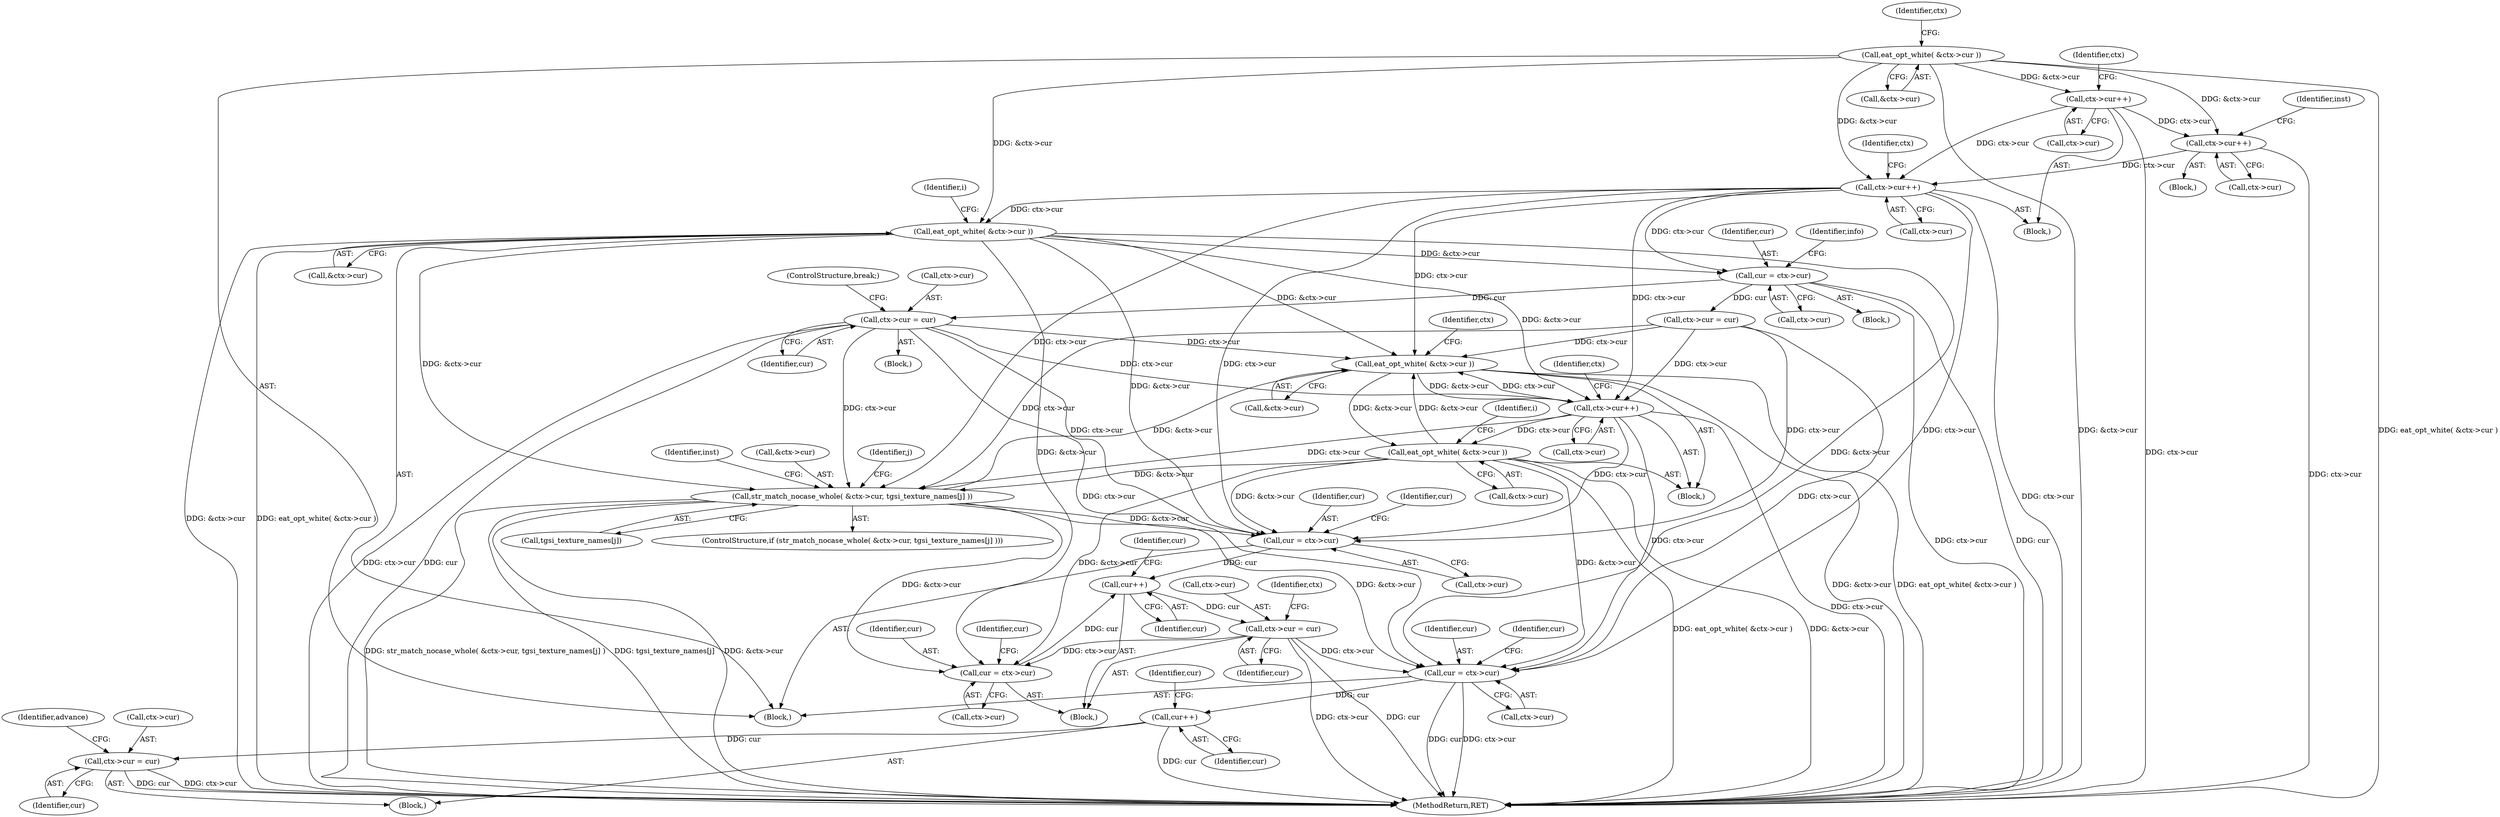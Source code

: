 digraph "0_virglrenderer_28894a30a17a84529be102b21118e55d6c9f23fa@pointer" {
"1000288" [label="(Call,ctx->cur = cur)"];
"1000256" [label="(Call,cur = ctx->cur)"];
"1000237" [label="(Call,ctx->cur++)"];
"1000156" [label="(Call,ctx->cur++)"];
"1000120" [label="(Call,eat_opt_white( &ctx->cur ))"];
"1000144" [label="(Call,ctx->cur++)"];
"1000241" [label="(Call,eat_opt_white( &ctx->cur ))"];
"1000407" [label="(Call,eat_opt_white( &ctx->cur ))"];
"1000425" [label="(Call,ctx->cur++)"];
"1000429" [label="(Call,eat_opt_white( &ctx->cur ))"];
"1000495" [label="(Call,str_match_nocase_whole( &ctx->cur, tgsi_texture_names[j] ))"];
"1000529" [label="(Call,cur = ctx->cur)"];
"1000554" [label="(Call,cur++)"];
"1000559" [label="(Call,ctx->cur = cur)"];
"1000576" [label="(Call,cur = ctx->cur)"];
"1000591" [label="(Call,cur = ctx->cur)"];
"1000610" [label="(Call,cur++)"];
"1000642" [label="(Call,ctx->cur = cur)"];
"1000258" [label="(Call,ctx->cur)"];
"1000262" [label="(Identifier,info)"];
"1000576" [label="(Call,cur = ctx->cur)"];
"1000432" [label="(Identifier,ctx)"];
"1000129" [label="(Identifier,ctx)"];
"1000430" [label="(Call,&ctx->cur)"];
"1000610" [label="(Call,cur++)"];
"1000558" [label="(Identifier,cur)"];
"1000238" [label="(Call,ctx->cur)"];
"1000155" [label="(Block,)"];
"1000496" [label="(Call,&ctx->cur)"];
"1000425" [label="(Call,ctx->cur++)"];
"1000563" [label="(Identifier,cur)"];
"1000578" [label="(Call,ctx->cur)"];
"1000237" [label="(Call,ctx->cur++)"];
"1000426" [label="(Call,ctx->cur)"];
"1000255" [label="(Block,)"];
"1000536" [label="(Identifier,cur)"];
"1000553" [label="(Block,)"];
"1000408" [label="(Call,&ctx->cur)"];
"1000507" [label="(Identifier,inst)"];
"1000492" [label="(Identifier,j)"];
"1000642" [label="(Call,ctx->cur = cur)"];
"1000145" [label="(Call,ctx->cur)"];
"1000648" [label="(Identifier,advance)"];
"1000583" [label="(Identifier,cur)"];
"1000646" [label="(Identifier,cur)"];
"1000555" [label="(Identifier,cur)"];
"1000288" [label="(Call,ctx->cur = cur)"];
"1000305" [label="(Call,ctx->cur = cur)"];
"1000560" [label="(Call,ctx->cur)"];
"1000121" [label="(Call,&ctx->cur)"];
"1000611" [label="(Identifier,cur)"];
"1000144" [label="(Call,ctx->cur++)"];
"1000152" [label="(Identifier,ctx)"];
"1000567" [label="(Identifier,ctx)"];
"1000256" [label="(Call,cur = ctx->cur)"];
"1000132" [label="(Block,)"];
"1000436" [label="(Identifier,i)"];
"1000289" [label="(Call,ctx->cur)"];
"1000156" [label="(Call,ctx->cur++)"];
"1000406" [label="(Block,)"];
"1000242" [label="(Call,&ctx->cur)"];
"1000257" [label="(Identifier,cur)"];
"1000530" [label="(Identifier,cur)"];
"1000614" [label="(Identifier,cur)"];
"1000163" [label="(Identifier,inst)"];
"1000248" [label="(Identifier,i)"];
"1000593" [label="(Call,ctx->cur)"];
"1000608" [label="(Block,)"];
"1000407" [label="(Call,eat_opt_white( &ctx->cur ))"];
"1000500" [label="(Call,tgsi_texture_names[j])"];
"1000559" [label="(Call,ctx->cur = cur)"];
"1000643" [label="(Call,ctx->cur)"];
"1000293" [label="(ControlStructure,break;)"];
"1000554" [label="(Call,cur++)"];
"1000494" [label="(ControlStructure,if (str_match_nocase_whole( &ctx->cur, tgsi_texture_names[j] )))"];
"1000241" [label="(Call,eat_opt_white( &ctx->cur ))"];
"1000429" [label="(Call,eat_opt_white( &ctx->cur ))"];
"1000292" [label="(Identifier,cur)"];
"1000287" [label="(Block,)"];
"1000107" [label="(Block,)"];
"1000157" [label="(Call,ctx->cur)"];
"1000592" [label="(Identifier,cur)"];
"1000120" [label="(Call,eat_opt_white( &ctx->cur ))"];
"1000416" [label="(Identifier,ctx)"];
"1000680" [label="(MethodReturn,RET)"];
"1000577" [label="(Identifier,cur)"];
"1000495" [label="(Call,str_match_nocase_whole( &ctx->cur, tgsi_texture_names[j] ))"];
"1000591" [label="(Call,cur = ctx->cur)"];
"1000244" [label="(Identifier,ctx)"];
"1000529" [label="(Call,cur = ctx->cur)"];
"1000598" [label="(Identifier,cur)"];
"1000531" [label="(Call,ctx->cur)"];
"1000288" -> "1000287"  [label="AST: "];
"1000288" -> "1000292"  [label="CFG: "];
"1000289" -> "1000288"  [label="AST: "];
"1000292" -> "1000288"  [label="AST: "];
"1000293" -> "1000288"  [label="CFG: "];
"1000288" -> "1000680"  [label="DDG: cur"];
"1000288" -> "1000680"  [label="DDG: ctx->cur"];
"1000256" -> "1000288"  [label="DDG: cur"];
"1000288" -> "1000407"  [label="DDG: ctx->cur"];
"1000288" -> "1000425"  [label="DDG: ctx->cur"];
"1000288" -> "1000495"  [label="DDG: ctx->cur"];
"1000288" -> "1000529"  [label="DDG: ctx->cur"];
"1000288" -> "1000591"  [label="DDG: ctx->cur"];
"1000256" -> "1000255"  [label="AST: "];
"1000256" -> "1000258"  [label="CFG: "];
"1000257" -> "1000256"  [label="AST: "];
"1000258" -> "1000256"  [label="AST: "];
"1000262" -> "1000256"  [label="CFG: "];
"1000256" -> "1000680"  [label="DDG: ctx->cur"];
"1000256" -> "1000680"  [label="DDG: cur"];
"1000237" -> "1000256"  [label="DDG: ctx->cur"];
"1000241" -> "1000256"  [label="DDG: &ctx->cur"];
"1000256" -> "1000305"  [label="DDG: cur"];
"1000237" -> "1000132"  [label="AST: "];
"1000237" -> "1000238"  [label="CFG: "];
"1000238" -> "1000237"  [label="AST: "];
"1000244" -> "1000237"  [label="CFG: "];
"1000237" -> "1000680"  [label="DDG: ctx->cur"];
"1000156" -> "1000237"  [label="DDG: ctx->cur"];
"1000120" -> "1000237"  [label="DDG: &ctx->cur"];
"1000144" -> "1000237"  [label="DDG: ctx->cur"];
"1000237" -> "1000241"  [label="DDG: ctx->cur"];
"1000237" -> "1000407"  [label="DDG: ctx->cur"];
"1000237" -> "1000425"  [label="DDG: ctx->cur"];
"1000237" -> "1000495"  [label="DDG: ctx->cur"];
"1000237" -> "1000529"  [label="DDG: ctx->cur"];
"1000237" -> "1000591"  [label="DDG: ctx->cur"];
"1000156" -> "1000155"  [label="AST: "];
"1000156" -> "1000157"  [label="CFG: "];
"1000157" -> "1000156"  [label="AST: "];
"1000163" -> "1000156"  [label="CFG: "];
"1000156" -> "1000680"  [label="DDG: ctx->cur"];
"1000120" -> "1000156"  [label="DDG: &ctx->cur"];
"1000144" -> "1000156"  [label="DDG: ctx->cur"];
"1000120" -> "1000107"  [label="AST: "];
"1000120" -> "1000121"  [label="CFG: "];
"1000121" -> "1000120"  [label="AST: "];
"1000129" -> "1000120"  [label="CFG: "];
"1000120" -> "1000680"  [label="DDG: &ctx->cur"];
"1000120" -> "1000680"  [label="DDG: eat_opt_white( &ctx->cur )"];
"1000120" -> "1000144"  [label="DDG: &ctx->cur"];
"1000120" -> "1000241"  [label="DDG: &ctx->cur"];
"1000144" -> "1000132"  [label="AST: "];
"1000144" -> "1000145"  [label="CFG: "];
"1000145" -> "1000144"  [label="AST: "];
"1000152" -> "1000144"  [label="CFG: "];
"1000144" -> "1000680"  [label="DDG: ctx->cur"];
"1000241" -> "1000107"  [label="AST: "];
"1000241" -> "1000242"  [label="CFG: "];
"1000242" -> "1000241"  [label="AST: "];
"1000248" -> "1000241"  [label="CFG: "];
"1000241" -> "1000680"  [label="DDG: &ctx->cur"];
"1000241" -> "1000680"  [label="DDG: eat_opt_white( &ctx->cur )"];
"1000241" -> "1000407"  [label="DDG: &ctx->cur"];
"1000241" -> "1000425"  [label="DDG: &ctx->cur"];
"1000241" -> "1000495"  [label="DDG: &ctx->cur"];
"1000241" -> "1000529"  [label="DDG: &ctx->cur"];
"1000241" -> "1000576"  [label="DDG: &ctx->cur"];
"1000241" -> "1000591"  [label="DDG: &ctx->cur"];
"1000407" -> "1000406"  [label="AST: "];
"1000407" -> "1000408"  [label="CFG: "];
"1000408" -> "1000407"  [label="AST: "];
"1000416" -> "1000407"  [label="CFG: "];
"1000407" -> "1000680"  [label="DDG: eat_opt_white( &ctx->cur )"];
"1000407" -> "1000680"  [label="DDG: &ctx->cur"];
"1000495" -> "1000407"  [label="DDG: &ctx->cur"];
"1000429" -> "1000407"  [label="DDG: &ctx->cur"];
"1000425" -> "1000407"  [label="DDG: ctx->cur"];
"1000305" -> "1000407"  [label="DDG: ctx->cur"];
"1000407" -> "1000425"  [label="DDG: &ctx->cur"];
"1000407" -> "1000429"  [label="DDG: &ctx->cur"];
"1000425" -> "1000406"  [label="AST: "];
"1000425" -> "1000426"  [label="CFG: "];
"1000426" -> "1000425"  [label="AST: "];
"1000432" -> "1000425"  [label="CFG: "];
"1000425" -> "1000680"  [label="DDG: ctx->cur"];
"1000305" -> "1000425"  [label="DDG: ctx->cur"];
"1000425" -> "1000429"  [label="DDG: ctx->cur"];
"1000425" -> "1000495"  [label="DDG: ctx->cur"];
"1000425" -> "1000529"  [label="DDG: ctx->cur"];
"1000425" -> "1000591"  [label="DDG: ctx->cur"];
"1000429" -> "1000406"  [label="AST: "];
"1000429" -> "1000430"  [label="CFG: "];
"1000430" -> "1000429"  [label="AST: "];
"1000436" -> "1000429"  [label="CFG: "];
"1000429" -> "1000680"  [label="DDG: &ctx->cur"];
"1000429" -> "1000680"  [label="DDG: eat_opt_white( &ctx->cur )"];
"1000429" -> "1000495"  [label="DDG: &ctx->cur"];
"1000429" -> "1000529"  [label="DDG: &ctx->cur"];
"1000429" -> "1000576"  [label="DDG: &ctx->cur"];
"1000429" -> "1000591"  [label="DDG: &ctx->cur"];
"1000495" -> "1000494"  [label="AST: "];
"1000495" -> "1000500"  [label="CFG: "];
"1000496" -> "1000495"  [label="AST: "];
"1000500" -> "1000495"  [label="AST: "];
"1000507" -> "1000495"  [label="CFG: "];
"1000492" -> "1000495"  [label="CFG: "];
"1000495" -> "1000680"  [label="DDG: &ctx->cur"];
"1000495" -> "1000680"  [label="DDG: str_match_nocase_whole( &ctx->cur, tgsi_texture_names[j] )"];
"1000495" -> "1000680"  [label="DDG: tgsi_texture_names[j]"];
"1000305" -> "1000495"  [label="DDG: ctx->cur"];
"1000495" -> "1000529"  [label="DDG: &ctx->cur"];
"1000495" -> "1000576"  [label="DDG: &ctx->cur"];
"1000495" -> "1000591"  [label="DDG: &ctx->cur"];
"1000529" -> "1000107"  [label="AST: "];
"1000529" -> "1000531"  [label="CFG: "];
"1000530" -> "1000529"  [label="AST: "];
"1000531" -> "1000529"  [label="AST: "];
"1000536" -> "1000529"  [label="CFG: "];
"1000305" -> "1000529"  [label="DDG: ctx->cur"];
"1000529" -> "1000554"  [label="DDG: cur"];
"1000554" -> "1000553"  [label="AST: "];
"1000554" -> "1000555"  [label="CFG: "];
"1000555" -> "1000554"  [label="AST: "];
"1000558" -> "1000554"  [label="CFG: "];
"1000576" -> "1000554"  [label="DDG: cur"];
"1000554" -> "1000559"  [label="DDG: cur"];
"1000559" -> "1000553"  [label="AST: "];
"1000559" -> "1000563"  [label="CFG: "];
"1000560" -> "1000559"  [label="AST: "];
"1000563" -> "1000559"  [label="AST: "];
"1000567" -> "1000559"  [label="CFG: "];
"1000559" -> "1000680"  [label="DDG: ctx->cur"];
"1000559" -> "1000680"  [label="DDG: cur"];
"1000559" -> "1000576"  [label="DDG: ctx->cur"];
"1000559" -> "1000591"  [label="DDG: ctx->cur"];
"1000576" -> "1000553"  [label="AST: "];
"1000576" -> "1000578"  [label="CFG: "];
"1000577" -> "1000576"  [label="AST: "];
"1000578" -> "1000576"  [label="AST: "];
"1000583" -> "1000576"  [label="CFG: "];
"1000591" -> "1000107"  [label="AST: "];
"1000591" -> "1000593"  [label="CFG: "];
"1000592" -> "1000591"  [label="AST: "];
"1000593" -> "1000591"  [label="AST: "];
"1000598" -> "1000591"  [label="CFG: "];
"1000591" -> "1000680"  [label="DDG: cur"];
"1000591" -> "1000680"  [label="DDG: ctx->cur"];
"1000305" -> "1000591"  [label="DDG: ctx->cur"];
"1000591" -> "1000610"  [label="DDG: cur"];
"1000610" -> "1000608"  [label="AST: "];
"1000610" -> "1000611"  [label="CFG: "];
"1000611" -> "1000610"  [label="AST: "];
"1000614" -> "1000610"  [label="CFG: "];
"1000610" -> "1000680"  [label="DDG: cur"];
"1000610" -> "1000642"  [label="DDG: cur"];
"1000642" -> "1000608"  [label="AST: "];
"1000642" -> "1000646"  [label="CFG: "];
"1000643" -> "1000642"  [label="AST: "];
"1000646" -> "1000642"  [label="AST: "];
"1000648" -> "1000642"  [label="CFG: "];
"1000642" -> "1000680"  [label="DDG: ctx->cur"];
"1000642" -> "1000680"  [label="DDG: cur"];
}

